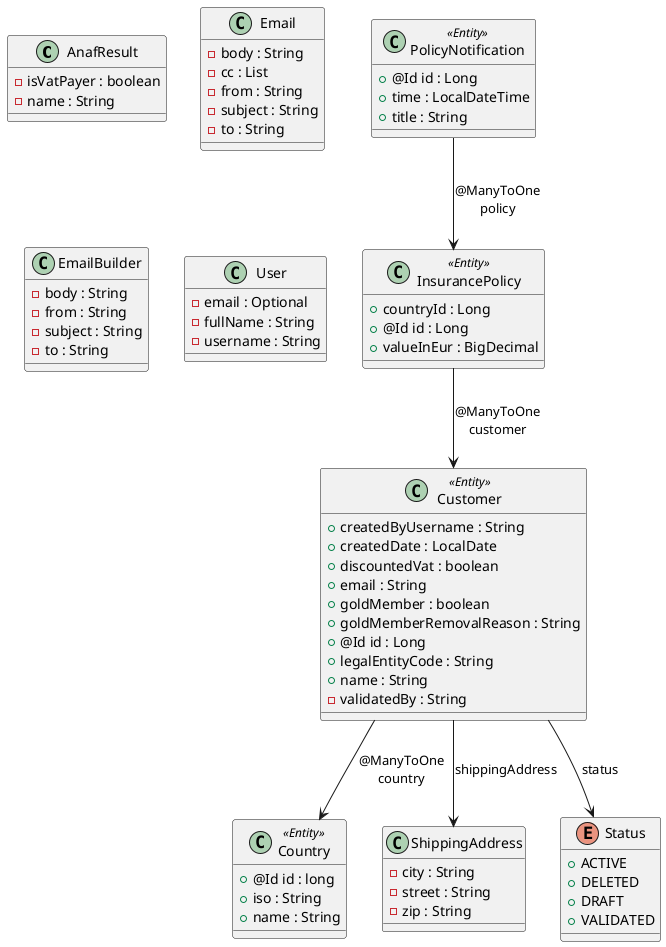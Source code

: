 @startuml

class AnafResult {
	{field} -isVatPayer : boolean
	{field} -name : String
}


class Country <<Entity>>  {
	{field} +@Id id : long
	{field} +iso : String
	{field} +name : String
}


class Customer <<Entity>>  {
	{field} +createdByUsername : String
	{field} +createdDate : LocalDate
	{field} +discountedVat : boolean
	{field} +email : String
	{field} +goldMember : boolean
	{field} +goldMemberRemovalReason : String
	{field} +@Id id : Long
	{field} +legalEntityCode : String
	{field} +name : String
	{field} -validatedBy : String
}


class Email {
	{field} -body : String
	{field} -cc : List
	{field} -from : String
	{field} -subject : String
	{field} -to : String
}


class EmailBuilder {
	{field} -body : String
	{field} -from : String
	{field} -subject : String
	{field} -to : String
}


class InsurancePolicy <<Entity>>  {
	{field} +countryId : Long
	{field} +@Id id : Long
	{field} +valueInEur : BigDecimal
}


class PolicyNotification <<Entity>>  {
	{field} +@Id id : Long
	{field} +time : LocalDateTime
	{field} +title : String
}


class ShippingAddress {
	{field} -city : String
	{field} -street : String
	{field} -zip : String
}


enum Status {
	{field} +ACTIVE
	{field} +DELETED
	{field} +DRAFT
	{field} +VALIDATED
}


class User {
	{field} -email : Optional
	{field} -fullName : String
	{field} -username : String
}




Customer -->  Country :  @ManyToOne\ncountry
Customer -->  ShippingAddress : shippingAddress
Customer -->  Status : status
InsurancePolicy -->  Customer :  @ManyToOne\ncustomer
PolicyNotification -->  InsurancePolicy :  @ManyToOne\npolicy


@enduml